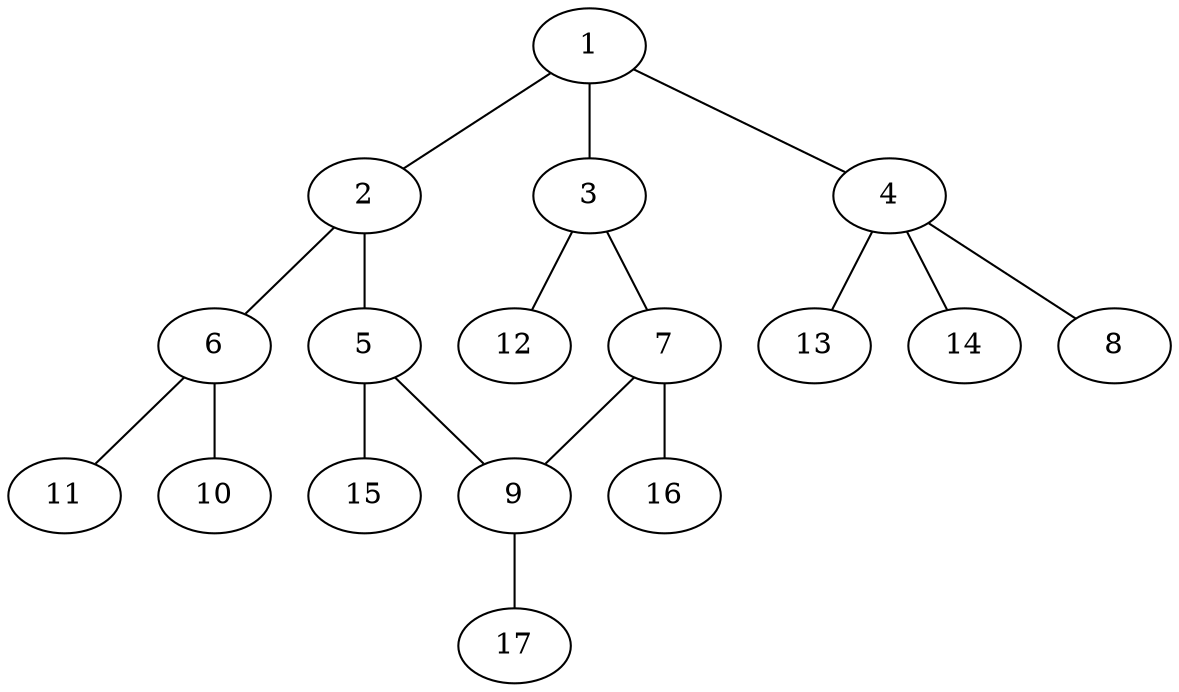 graph molecule_2282 {
	1	 [chem=C];
	2	 [chem=C];
	1 -- 2	 [valence=2];
	3	 [chem=C];
	1 -- 3	 [valence=1];
	4	 [chem=C];
	1 -- 4	 [valence=1];
	5	 [chem=C];
	2 -- 5	 [valence=1];
	6	 [chem=N];
	2 -- 6	 [valence=1];
	7	 [chem=C];
	3 -- 7	 [valence=2];
	12	 [chem=H];
	3 -- 12	 [valence=1];
	8	 [chem=Cl];
	4 -- 8	 [valence=1];
	13	 [chem=H];
	4 -- 13	 [valence=1];
	14	 [chem=H];
	4 -- 14	 [valence=1];
	9	 [chem=C];
	5 -- 9	 [valence=2];
	15	 [chem=H];
	5 -- 15	 [valence=1];
	10	 [chem=O];
	6 -- 10	 [valence=2];
	11	 [chem=O];
	6 -- 11	 [valence=1];
	7 -- 9	 [valence=1];
	16	 [chem=H];
	7 -- 16	 [valence=1];
	17	 [chem=H];
	9 -- 17	 [valence=1];
}
